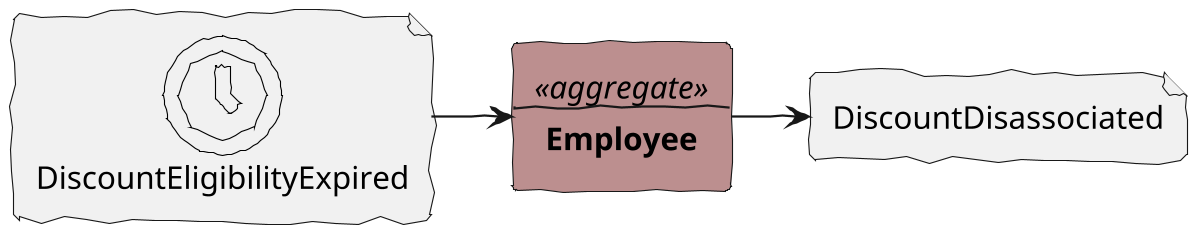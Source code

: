 @startuml
!include <tupadr3/common>
!include <tupadr3/font-awesome-5/clock>
!include <tupadr3/font-awesome-5/calendar_alt>

skinparam defaultFontName Purisa
skinparam handwritten true
skinparam backgroundcolor transparent

skinparam defaultTextAlignment center


scale 1200*480

rectangle Aggregate #RosyBrown [
    <i><<aggregate>></i>
    ---
    <b>Employee</b>
]

file DiscountEligibilityExpired [
    <size:80><&clock></size>
    DiscountEligibilityExpired
]

file DiscountDisassociated [
    DiscountDisassociated
]

DiscountEligibilityExpired -> Aggregate
Aggregate -> DiscountDisassociated


@enduml